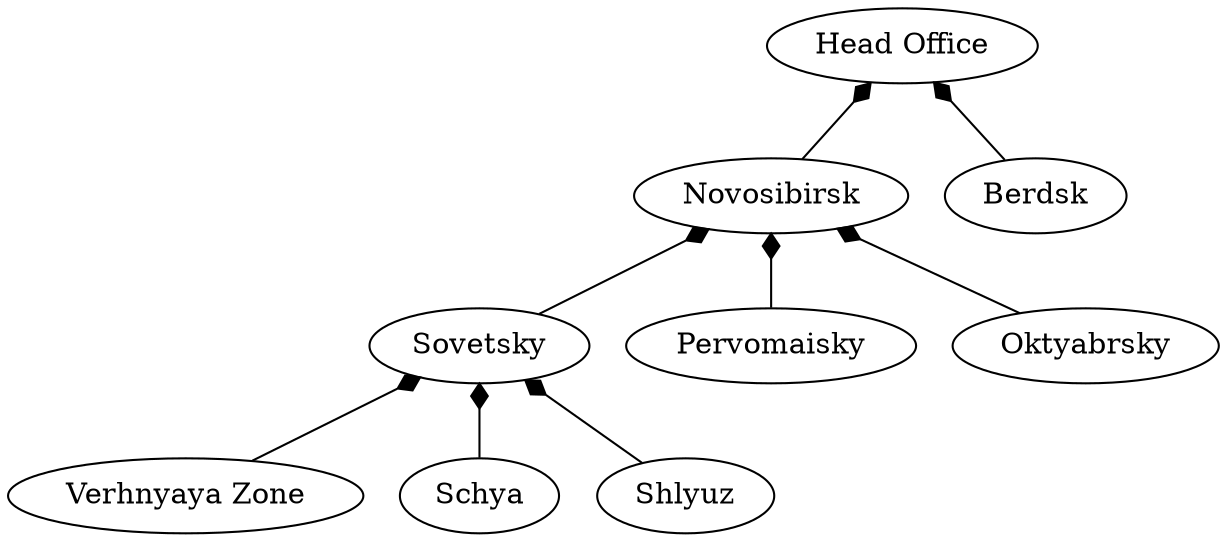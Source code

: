digraph G {
	rankdir=BT;
	edge [arrowhead=diamond];

	n1 [label="Head Office"];
	n2 [label="Novosibirsk"];
	n3 [label="Berdsk"];
	n4 [label="Sovetsky"];
	n5 [label="Pervomaisky"];
	n6 [label="Oktyabrsky"];
	n7 [label="Verhnyaya Zone"];
	n8 [label="Schya"];
	n9 [label="Shlyuz"];

	n2 -> n1;
	n3 -> n1;
	n4 -> n2;
	n5 -> n2;
	n6 -> n2;
	n7 -> n4;
	n8 -> n4;
	n9 -> n4 ;

}
